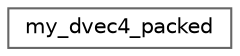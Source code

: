 digraph "Graphical Class Hierarchy"
{
 // LATEX_PDF_SIZE
  bgcolor="transparent";
  edge [fontname=Helvetica,fontsize=10,labelfontname=Helvetica,labelfontsize=10];
  node [fontname=Helvetica,fontsize=10,shape=box,height=0.2,width=0.4];
  rankdir="LR";
  Node0 [id="Node000000",label="my_dvec4_packed",height=0.2,width=0.4,color="grey40", fillcolor="white", style="filled",URL="$structmy__dvec4__packed.html",tooltip=" "];
}

